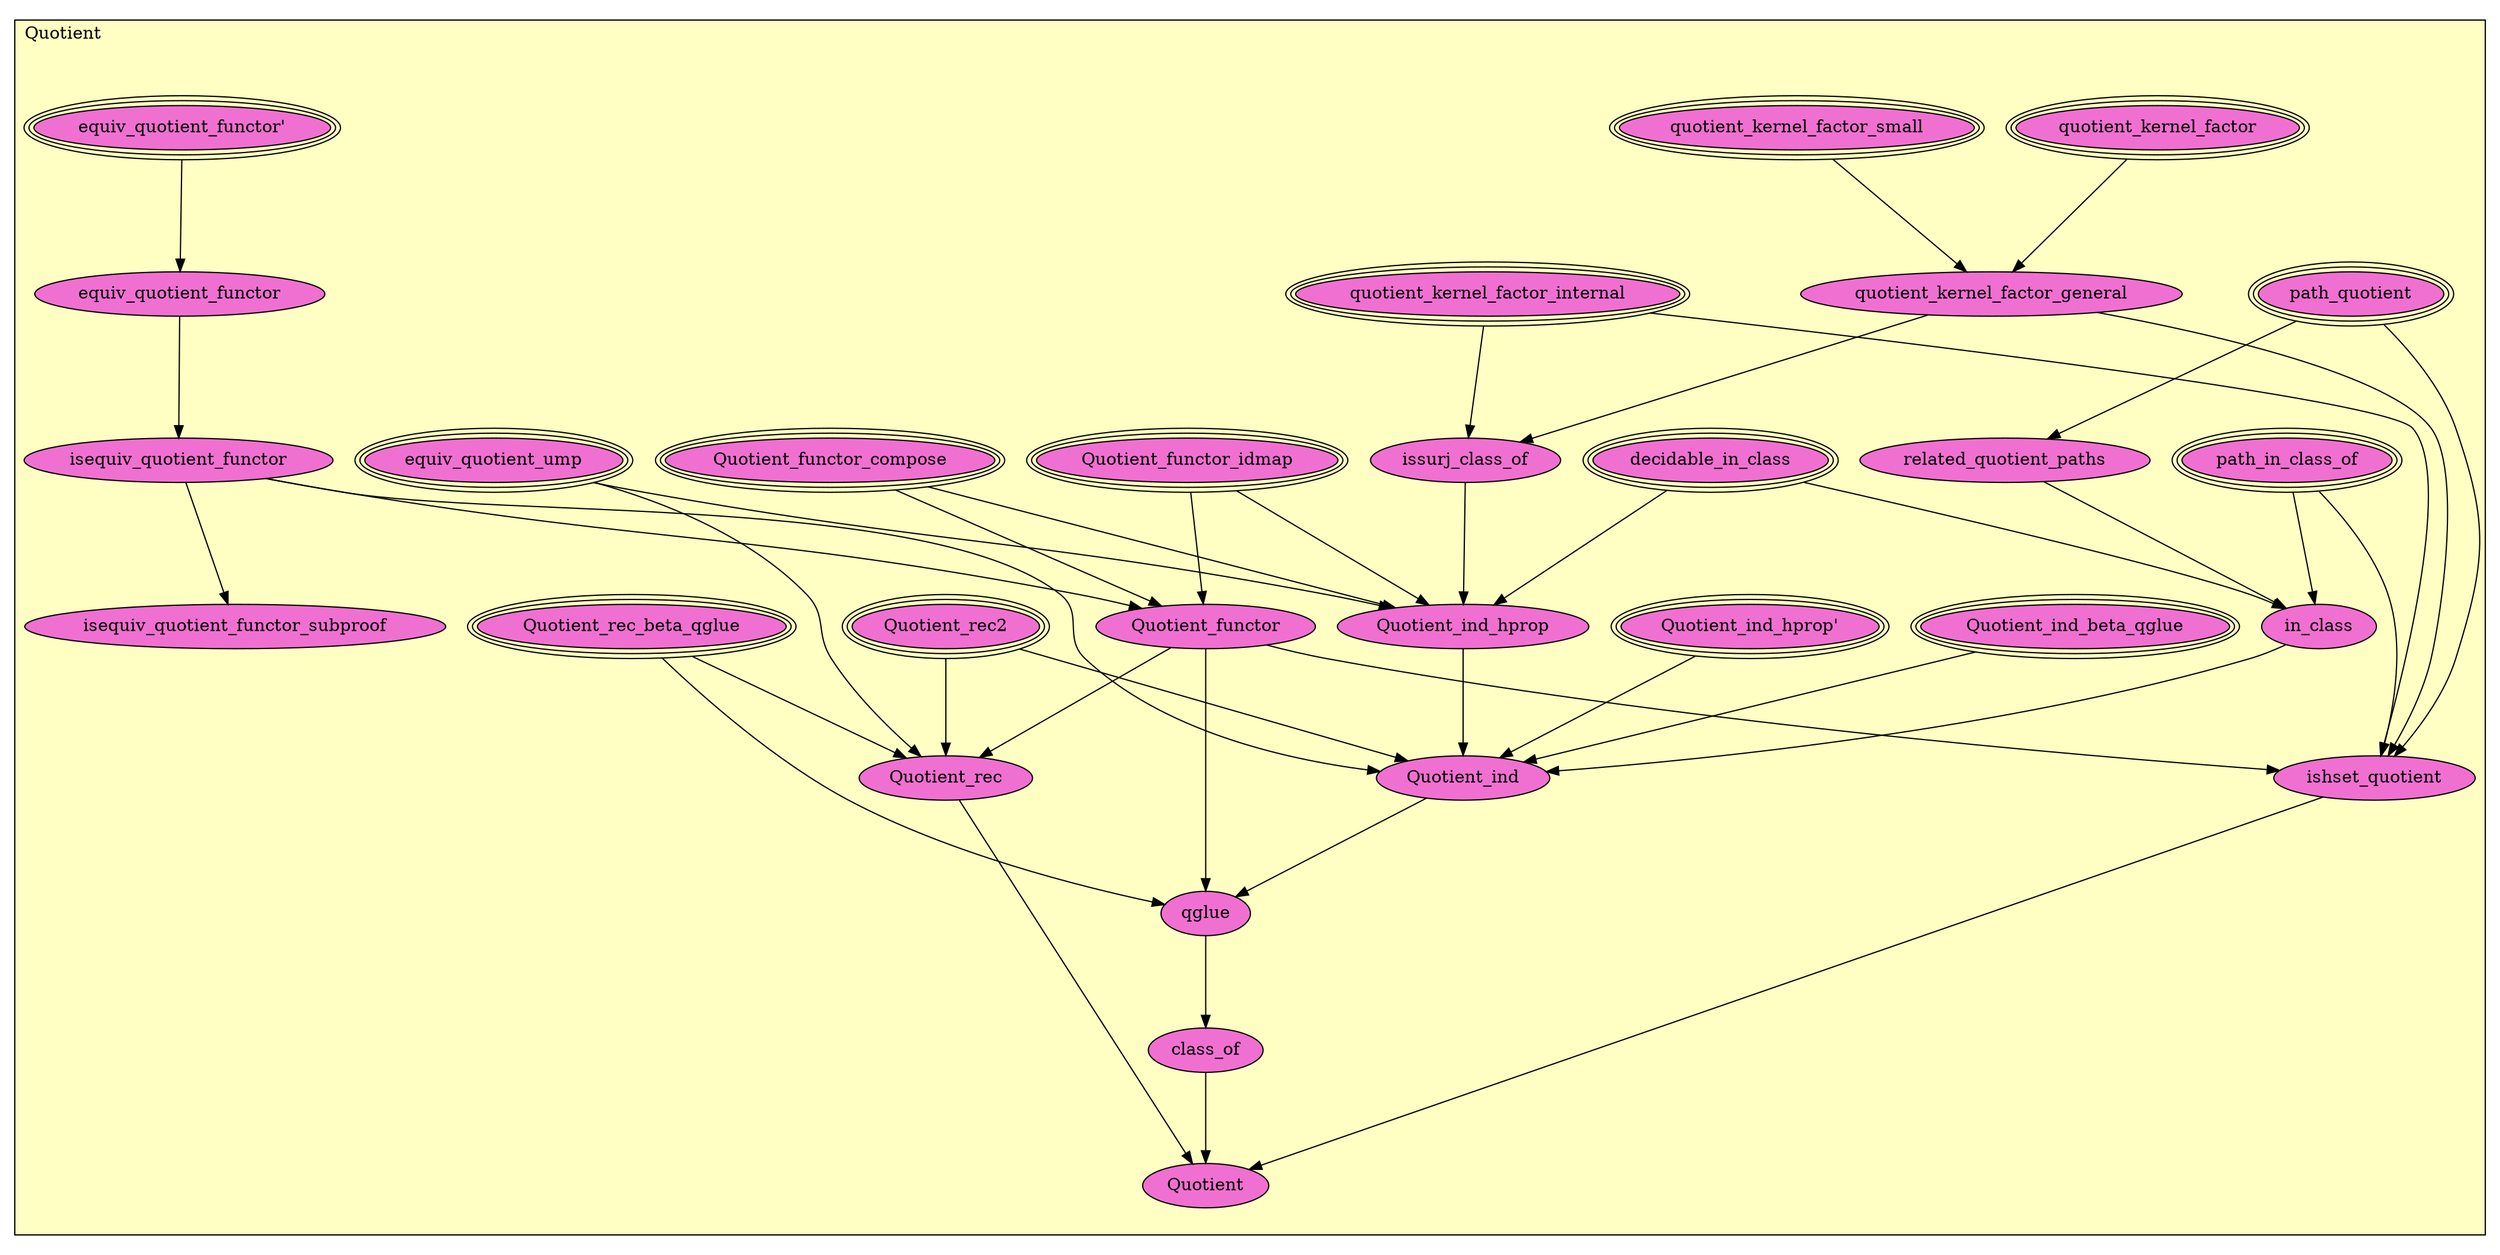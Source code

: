 digraph HoTT_Colimits_Quotient {
  graph [ratio=0.5]
  node [style=filled]
Quotient_quotient_kernel_factor_small [label="quotient_kernel_factor_small", URL=<Quotient.html#quotient_kernel_factor_small>, peripheries=3, fillcolor="#F070D1"] ;
Quotient_quotient_kernel_factor [label="quotient_kernel_factor", URL=<Quotient.html#quotient_kernel_factor>, peripheries=3, fillcolor="#F070D1"] ;
Quotient_quotient_kernel_factor_general [label="quotient_kernel_factor_general", URL=<Quotient.html#quotient_kernel_factor_general>, fillcolor="#F070D1"] ;
Quotient_quotient_kernel_factor_internal [label="quotient_kernel_factor_internal", URL=<Quotient.html#quotient_kernel_factor_internal>, peripheries=3, fillcolor="#F070D1"] ;
Quotient_equiv_quotient_functor_ [label="equiv_quotient_functor'", URL=<Quotient.html#equiv_quotient_functor'>, peripheries=3, fillcolor="#F070D1"] ;
Quotient_equiv_quotient_functor [label="equiv_quotient_functor", URL=<Quotient.html#equiv_quotient_functor>, fillcolor="#F070D1"] ;
Quotient_isequiv_quotient_functor [label="isequiv_quotient_functor", URL=<Quotient.html#isequiv_quotient_functor>, fillcolor="#F070D1"] ;
Quotient_isequiv_quotient_functor_subproof [label="isequiv_quotient_functor_subproof", URL=<Quotient.html#isequiv_quotient_functor_subproof>, fillcolor="#F070D1"] ;
Quotient_Quotient_functor_compose [label="Quotient_functor_compose", URL=<Quotient.html#Quotient_functor_compose>, peripheries=3, fillcolor="#F070D1"] ;
Quotient_Quotient_functor_idmap [label="Quotient_functor_idmap", URL=<Quotient.html#Quotient_functor_idmap>, peripheries=3, fillcolor="#F070D1"] ;
Quotient_Quotient_functor [label="Quotient_functor", URL=<Quotient.html#Quotient_functor>, fillcolor="#F070D1"] ;
Quotient_equiv_quotient_ump [label="equiv_quotient_ump", URL=<Quotient.html#equiv_quotient_ump>, peripheries=3, fillcolor="#F070D1"] ;
Quotient_issurj_class_of [label="issurj_class_of", URL=<Quotient.html#issurj_class_of>, fillcolor="#F070D1"] ;
Quotient_Quotient_ind_hprop_ [label="Quotient_ind_hprop'", URL=<Quotient.html#Quotient_ind_hprop'>, peripheries=3, fillcolor="#F070D1"] ;
Quotient_Quotient_rec2 [label="Quotient_rec2", URL=<Quotient.html#Quotient_rec2>, peripheries=3, fillcolor="#F070D1"] ;
Quotient_path_quotient [label="path_quotient", URL=<Quotient.html#path_quotient>, peripheries=3, fillcolor="#F070D1"] ;
Quotient_related_quotient_paths [label="related_quotient_paths", URL=<Quotient.html#related_quotient_paths>, fillcolor="#F070D1"] ;
Quotient_path_in_class_of [label="path_in_class_of", URL=<Quotient.html#path_in_class_of>, peripheries=3, fillcolor="#F070D1"] ;
Quotient_decidable_in_class [label="decidable_in_class", URL=<Quotient.html#decidable_in_class>, peripheries=3, fillcolor="#F070D1"] ;
Quotient_Quotient_ind_hprop [label="Quotient_ind_hprop", URL=<Quotient.html#Quotient_ind_hprop>, fillcolor="#F070D1"] ;
Quotient_in_class [label="in_class", URL=<Quotient.html#in_class>, fillcolor="#F070D1"] ;
Quotient_Quotient_rec_beta_qglue [label="Quotient_rec_beta_qglue", URL=<Quotient.html#Quotient_rec_beta_qglue>, peripheries=3, fillcolor="#F070D1"] ;
Quotient_Quotient_rec [label="Quotient_rec", URL=<Quotient.html#Quotient_rec>, fillcolor="#F070D1"] ;
Quotient_Quotient_ind_beta_qglue [label="Quotient_ind_beta_qglue", URL=<Quotient.html#Quotient_ind_beta_qglue>, peripheries=3, fillcolor="#F070D1"] ;
Quotient_Quotient_ind [label="Quotient_ind", URL=<Quotient.html#Quotient_ind>, fillcolor="#F070D1"] ;
Quotient_ishset_quotient [label="ishset_quotient", URL=<Quotient.html#ishset_quotient>, fillcolor="#F070D1"] ;
Quotient_qglue [label="qglue", URL=<Quotient.html#qglue>, fillcolor="#F070D1"] ;
Quotient_class_of [label="class_of", URL=<Quotient.html#class_of>, fillcolor="#F070D1"] ;
Quotient_Quotient [label="Quotient", URL=<Quotient.html#Quotient>, fillcolor="#F070D1"] ;
  Quotient_quotient_kernel_factor_small -> Quotient_quotient_kernel_factor_general [] ;
  Quotient_quotient_kernel_factor -> Quotient_quotient_kernel_factor_general [] ;
  Quotient_quotient_kernel_factor_general -> Quotient_issurj_class_of [] ;
  Quotient_quotient_kernel_factor_general -> Quotient_ishset_quotient [] ;
  Quotient_quotient_kernel_factor_internal -> Quotient_issurj_class_of [] ;
  Quotient_quotient_kernel_factor_internal -> Quotient_ishset_quotient [] ;
  Quotient_equiv_quotient_functor_ -> Quotient_equiv_quotient_functor [] ;
  Quotient_equiv_quotient_functor -> Quotient_isequiv_quotient_functor [] ;
  Quotient_isequiv_quotient_functor -> Quotient_isequiv_quotient_functor_subproof [] ;
  Quotient_isequiv_quotient_functor -> Quotient_Quotient_functor [] ;
  Quotient_isequiv_quotient_functor -> Quotient_Quotient_ind [] ;
  Quotient_Quotient_functor_compose -> Quotient_Quotient_functor [] ;
  Quotient_Quotient_functor_compose -> Quotient_Quotient_ind_hprop [] ;
  Quotient_Quotient_functor_idmap -> Quotient_Quotient_functor [] ;
  Quotient_Quotient_functor_idmap -> Quotient_Quotient_ind_hprop [] ;
  Quotient_Quotient_functor -> Quotient_Quotient_rec [] ;
  Quotient_Quotient_functor -> Quotient_ishset_quotient [] ;
  Quotient_Quotient_functor -> Quotient_qglue [] ;
  Quotient_equiv_quotient_ump -> Quotient_Quotient_ind_hprop [] ;
  Quotient_equiv_quotient_ump -> Quotient_Quotient_rec [] ;
  Quotient_issurj_class_of -> Quotient_Quotient_ind_hprop [] ;
  Quotient_Quotient_ind_hprop_ -> Quotient_Quotient_ind [] ;
  Quotient_Quotient_rec2 -> Quotient_Quotient_rec [] ;
  Quotient_Quotient_rec2 -> Quotient_Quotient_ind [] ;
  Quotient_path_quotient -> Quotient_related_quotient_paths [] ;
  Quotient_path_quotient -> Quotient_ishset_quotient [] ;
  Quotient_related_quotient_paths -> Quotient_in_class [] ;
  Quotient_path_in_class_of -> Quotient_in_class [] ;
  Quotient_path_in_class_of -> Quotient_ishset_quotient [] ;
  Quotient_decidable_in_class -> Quotient_Quotient_ind_hprop [] ;
  Quotient_decidable_in_class -> Quotient_in_class [] ;
  Quotient_Quotient_ind_hprop -> Quotient_Quotient_ind [] ;
  Quotient_in_class -> Quotient_Quotient_ind [] ;
  Quotient_Quotient_rec_beta_qglue -> Quotient_Quotient_rec [] ;
  Quotient_Quotient_rec_beta_qglue -> Quotient_qglue [] ;
  Quotient_Quotient_rec -> Quotient_Quotient [] ;
  Quotient_Quotient_ind_beta_qglue -> Quotient_Quotient_ind [] ;
  Quotient_Quotient_ind -> Quotient_qglue [] ;
  Quotient_ishset_quotient -> Quotient_Quotient [] ;
  Quotient_qglue -> Quotient_class_of [] ;
  Quotient_class_of -> Quotient_Quotient [] ;
subgraph cluster_Quotient { label="Quotient"; fillcolor="#FFFFC3"; labeljust=l; style=filled 
Quotient_Quotient; Quotient_class_of; Quotient_qglue; Quotient_ishset_quotient; Quotient_Quotient_ind; Quotient_Quotient_ind_beta_qglue; Quotient_Quotient_rec; Quotient_Quotient_rec_beta_qglue; Quotient_in_class; Quotient_Quotient_ind_hprop; Quotient_decidable_in_class; Quotient_path_in_class_of; Quotient_related_quotient_paths; Quotient_path_quotient; Quotient_Quotient_rec2; Quotient_Quotient_ind_hprop_; Quotient_issurj_class_of; Quotient_equiv_quotient_ump; Quotient_Quotient_functor; Quotient_Quotient_functor_idmap; Quotient_Quotient_functor_compose; Quotient_isequiv_quotient_functor_subproof; Quotient_isequiv_quotient_functor; Quotient_equiv_quotient_functor; Quotient_equiv_quotient_functor_; Quotient_quotient_kernel_factor_internal; Quotient_quotient_kernel_factor_general; Quotient_quotient_kernel_factor; Quotient_quotient_kernel_factor_small; };
} /* END */
